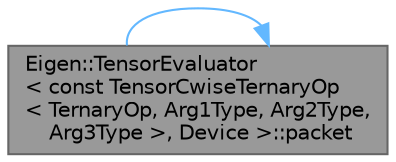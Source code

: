 digraph "Eigen::TensorEvaluator&lt; const TensorCwiseTernaryOp&lt; TernaryOp, Arg1Type, Arg2Type, Arg3Type &gt;, Device &gt;::packet"
{
 // LATEX_PDF_SIZE
  bgcolor="transparent";
  edge [fontname=Helvetica,fontsize=10,labelfontname=Helvetica,labelfontsize=10];
  node [fontname=Helvetica,fontsize=10,shape=box,height=0.2,width=0.4];
  rankdir="LR";
  Node1 [id="Node000001",label="Eigen::TensorEvaluator\l\< const TensorCwiseTernaryOp\l\< TernaryOp, Arg1Type, Arg2Type,\l Arg3Type \>, Device \>::packet",height=0.2,width=0.4,color="gray40", fillcolor="grey60", style="filled", fontcolor="black",tooltip=" "];
  Node1 -> Node1 [id="edge2_Node000001_Node000001",color="steelblue1",style="solid",tooltip=" "];
}
